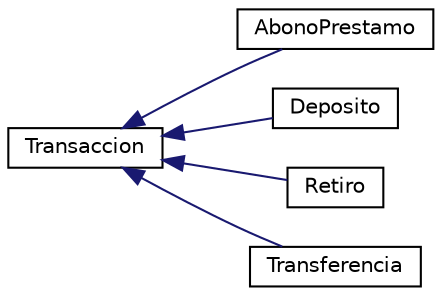 digraph "Graphical Class Hierarchy"
{
 // LATEX_PDF_SIZE
  edge [fontname="Helvetica",fontsize="10",labelfontname="Helvetica",labelfontsize="10"];
  node [fontname="Helvetica",fontsize="10",shape=record];
  rankdir="LR";
  Node0 [label="Transaccion",height=0.2,width=0.4,color="black", fillcolor="white", style="filled",URL="$class_transaccion.html",tooltip="Clase abstracta Transaccion."];
  Node0 -> Node1 [dir="back",color="midnightblue",fontsize="10",style="solid",fontname="Helvetica"];
  Node1 [label="AbonoPrestamo",height=0.2,width=0.4,color="black", fillcolor="white", style="filled",URL="$class_abono_prestamo.html",tooltip="Clase AbonoPrestamo."];
  Node0 -> Node2 [dir="back",color="midnightblue",fontsize="10",style="solid",fontname="Helvetica"];
  Node2 [label="Deposito",height=0.2,width=0.4,color="black", fillcolor="white", style="filled",URL="$class_deposito.html",tooltip="Clase Deposito."];
  Node0 -> Node3 [dir="back",color="midnightblue",fontsize="10",style="solid",fontname="Helvetica"];
  Node3 [label="Retiro",height=0.2,width=0.4,color="black", fillcolor="white", style="filled",URL="$class_retiro.html",tooltip="Clase Retiro."];
  Node0 -> Node4 [dir="back",color="midnightblue",fontsize="10",style="solid",fontname="Helvetica"];
  Node4 [label="Transferencia",height=0.2,width=0.4,color="black", fillcolor="white", style="filled",URL="$class_transferencia.html",tooltip="Clase Transferencia."];
}
